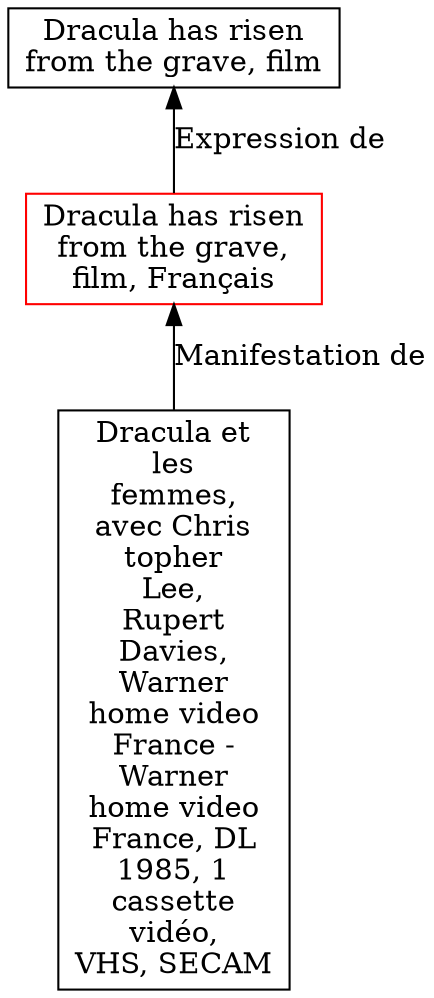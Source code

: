 // Notice UMLRM0181
digraph UMLRM0181 {
	node [align=left shape=rect]
	size="20,20"
	rankdir=BT
	UMLRM0181 [label="Dracula has risen
from the grave,
film, Français" color=red]
	UMLRM0105 [label="Dracula has risen
from the grave, film"]
	UMLRM0181 -> UMLRM0105 [label="Expression de"]
	UMLRM0182 [label="Dracula et
les
femmes,
avec Chris
topher
Lee,
Rupert
Davies,
Warner
home video
France -
Warner
home video
France, DL
1985, 1
cassette
vidéo,
VHS, SECAM"]
	UMLRM0182 -> UMLRM0181 [label="Manifestation de"]
}
